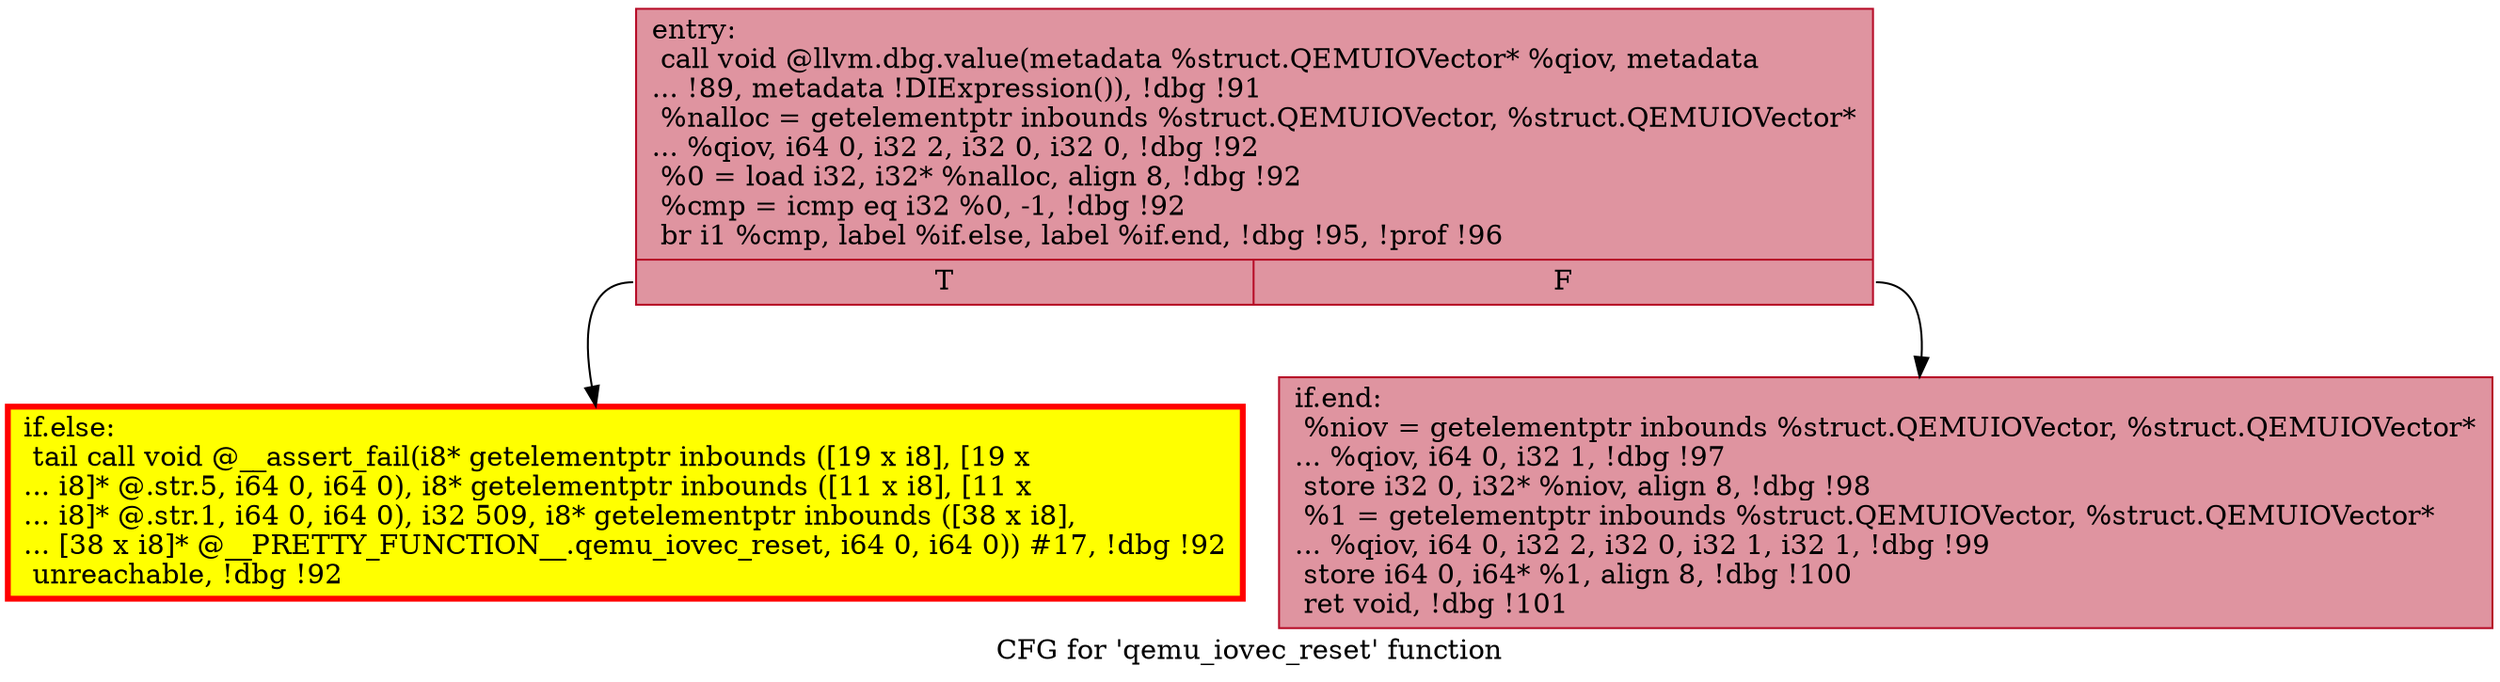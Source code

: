 digraph "CFG for 'qemu_iovec_reset' function" {
	label="CFG for 'qemu_iovec_reset' function";

	Node0x5602bac61050 [shape=record,color="#b70d28ff", style=filled, fillcolor="#b70d2870",label="{entry:\l  call void @llvm.dbg.value(metadata %struct.QEMUIOVector* %qiov, metadata\l... !89, metadata !DIExpression()), !dbg !91\l  %nalloc = getelementptr inbounds %struct.QEMUIOVector, %struct.QEMUIOVector*\l... %qiov, i64 0, i32 2, i32 0, i32 0, !dbg !92\l  %0 = load i32, i32* %nalloc, align 8, !dbg !92\l  %cmp = icmp eq i32 %0, -1, !dbg !92\l  br i1 %cmp, label %if.else, label %if.end, !dbg !95, !prof !96\l|{<s0>T|<s1>F}}"];
	Node0x5602bac61050:s0 -> Node0x5602bac62d50;
	Node0x5602bac61050:s1 -> Node0x5602bac62140;
	Node0x5602bac62d50 [shape=record,penwidth=3.0, style="filled", color="red", fillcolor="yellow",label="{if.else:                                          \l  tail call void @__assert_fail(i8* getelementptr inbounds ([19 x i8], [19 x\l... i8]* @.str.5, i64 0, i64 0), i8* getelementptr inbounds ([11 x i8], [11 x\l... i8]* @.str.1, i64 0, i64 0), i32 509, i8* getelementptr inbounds ([38 x i8],\l... [38 x i8]* @__PRETTY_FUNCTION__.qemu_iovec_reset, i64 0, i64 0)) #17, !dbg !92\l  unreachable, !dbg !92\l}"];
	Node0x5602bac62140 [shape=record,color="#b70d28ff", style=filled, fillcolor="#b70d2870",label="{if.end:                                           \l  %niov = getelementptr inbounds %struct.QEMUIOVector, %struct.QEMUIOVector*\l... %qiov, i64 0, i32 1, !dbg !97\l  store i32 0, i32* %niov, align 8, !dbg !98\l  %1 = getelementptr inbounds %struct.QEMUIOVector, %struct.QEMUIOVector*\l... %qiov, i64 0, i32 2, i32 0, i32 1, i32 1, !dbg !99\l  store i64 0, i64* %1, align 8, !dbg !100\l  ret void, !dbg !101\l}"];
}
